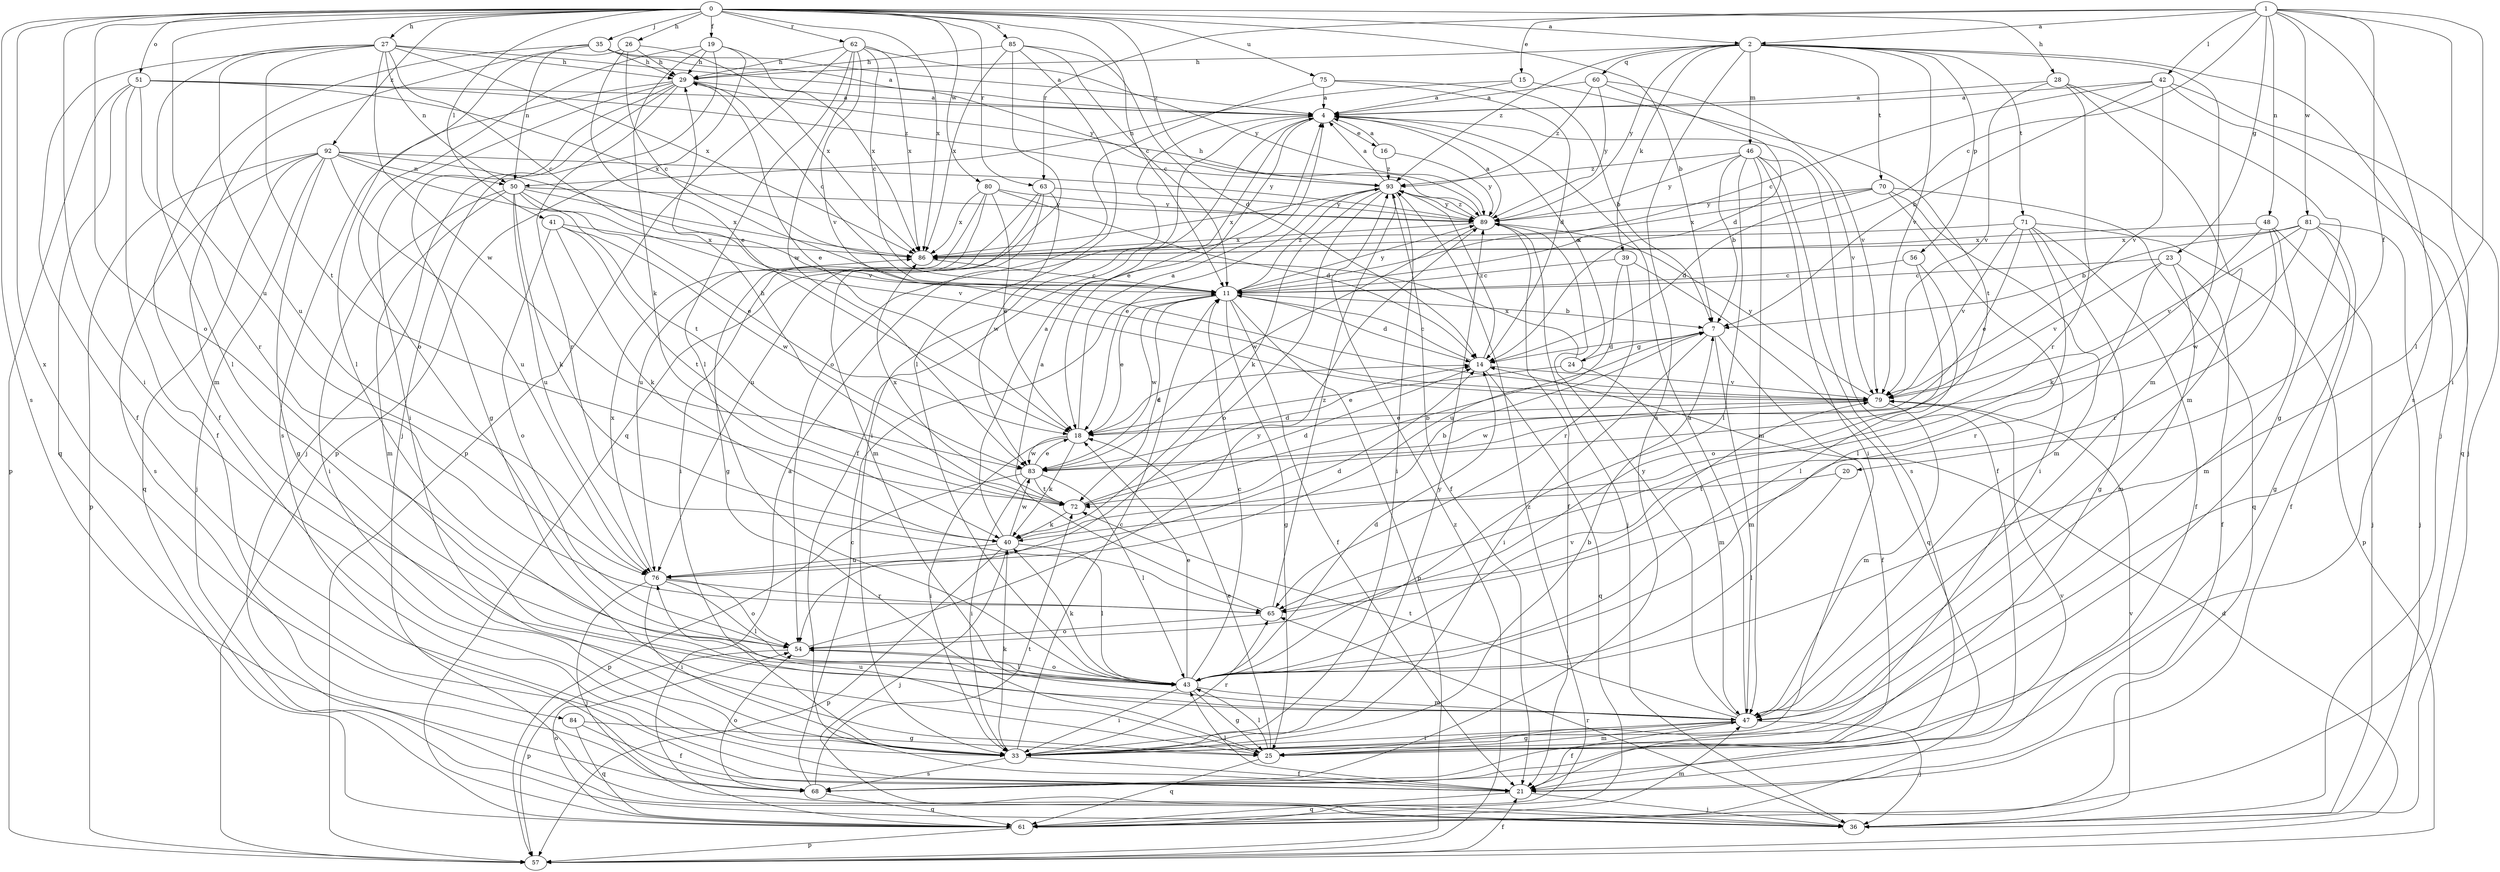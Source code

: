 strict digraph  {
0;
1;
2;
4;
7;
11;
14;
15;
16;
18;
19;
20;
21;
23;
24;
25;
26;
27;
28;
29;
33;
35;
36;
39;
40;
41;
42;
43;
46;
47;
48;
50;
51;
54;
56;
57;
60;
61;
62;
63;
65;
68;
70;
71;
72;
75;
76;
79;
80;
81;
83;
84;
85;
86;
89;
92;
93;
0 -> 2  [label=a];
0 -> 7  [label=b];
0 -> 11  [label=c];
0 -> 19  [label=f];
0 -> 26  [label=h];
0 -> 27  [label=h];
0 -> 28  [label=h];
0 -> 33  [label=i];
0 -> 35  [label=j];
0 -> 41  [label=l];
0 -> 51  [label=o];
0 -> 54  [label=o];
0 -> 62  [label=r];
0 -> 63  [label=r];
0 -> 68  [label=s];
0 -> 75  [label=u];
0 -> 76  [label=u];
0 -> 80  [label=w];
0 -> 84  [label=x];
0 -> 85  [label=x];
0 -> 86  [label=x];
0 -> 92  [label=z];
0 -> 93  [label=z];
1 -> 2  [label=a];
1 -> 11  [label=c];
1 -> 15  [label=e];
1 -> 20  [label=f];
1 -> 23  [label=g];
1 -> 33  [label=i];
1 -> 42  [label=l];
1 -> 43  [label=l];
1 -> 48  [label=n];
1 -> 63  [label=r];
1 -> 68  [label=s];
1 -> 81  [label=w];
2 -> 29  [label=h];
2 -> 36  [label=j];
2 -> 39  [label=k];
2 -> 46  [label=m];
2 -> 47  [label=m];
2 -> 56  [label=p];
2 -> 60  [label=q];
2 -> 68  [label=s];
2 -> 70  [label=t];
2 -> 71  [label=t];
2 -> 79  [label=v];
2 -> 89  [label=y];
2 -> 93  [label=z];
4 -> 16  [label=e];
4 -> 18  [label=e];
4 -> 21  [label=f];
4 -> 33  [label=i];
4 -> 79  [label=v];
7 -> 14  [label=d];
7 -> 21  [label=f];
7 -> 24  [label=g];
7 -> 33  [label=i];
7 -> 47  [label=m];
11 -> 7  [label=b];
11 -> 14  [label=d];
11 -> 18  [label=e];
11 -> 21  [label=f];
11 -> 25  [label=g];
11 -> 57  [label=p];
11 -> 72  [label=t];
11 -> 83  [label=w];
11 -> 89  [label=y];
11 -> 93  [label=z];
14 -> 11  [label=c];
14 -> 61  [label=q];
14 -> 79  [label=v];
14 -> 93  [label=z];
15 -> 4  [label=a];
15 -> 50  [label=n];
15 -> 72  [label=t];
16 -> 4  [label=a];
16 -> 89  [label=y];
16 -> 93  [label=z];
18 -> 4  [label=a];
18 -> 14  [label=d];
18 -> 33  [label=i];
18 -> 40  [label=k];
18 -> 83  [label=w];
19 -> 29  [label=h];
19 -> 36  [label=j];
19 -> 40  [label=k];
19 -> 54  [label=o];
19 -> 57  [label=p];
19 -> 86  [label=x];
20 -> 43  [label=l];
20 -> 72  [label=t];
21 -> 36  [label=j];
21 -> 43  [label=l];
21 -> 61  [label=q];
23 -> 11  [label=c];
23 -> 21  [label=f];
23 -> 47  [label=m];
23 -> 65  [label=r];
23 -> 79  [label=v];
24 -> 4  [label=a];
24 -> 18  [label=e];
24 -> 47  [label=m];
24 -> 86  [label=x];
25 -> 18  [label=e];
25 -> 43  [label=l];
25 -> 47  [label=m];
25 -> 61  [label=q];
25 -> 76  [label=u];
26 -> 11  [label=c];
26 -> 18  [label=e];
26 -> 29  [label=h];
26 -> 43  [label=l];
26 -> 86  [label=x];
27 -> 4  [label=a];
27 -> 11  [label=c];
27 -> 21  [label=f];
27 -> 29  [label=h];
27 -> 43  [label=l];
27 -> 50  [label=n];
27 -> 72  [label=t];
27 -> 76  [label=u];
27 -> 83  [label=w];
27 -> 86  [label=x];
28 -> 4  [label=a];
28 -> 25  [label=g];
28 -> 47  [label=m];
28 -> 65  [label=r];
28 -> 79  [label=v];
29 -> 4  [label=a];
29 -> 11  [label=c];
29 -> 18  [label=e];
29 -> 25  [label=g];
29 -> 33  [label=i];
29 -> 36  [label=j];
29 -> 65  [label=r];
29 -> 68  [label=s];
33 -> 7  [label=b];
33 -> 11  [label=c];
33 -> 21  [label=f];
33 -> 40  [label=k];
33 -> 65  [label=r];
33 -> 68  [label=s];
33 -> 89  [label=y];
35 -> 4  [label=a];
35 -> 21  [label=f];
35 -> 29  [label=h];
35 -> 47  [label=m];
35 -> 50  [label=n];
35 -> 89  [label=y];
36 -> 65  [label=r];
36 -> 79  [label=v];
39 -> 11  [label=c];
39 -> 61  [label=q];
39 -> 65  [label=r];
39 -> 76  [label=u];
40 -> 4  [label=a];
40 -> 7  [label=b];
40 -> 36  [label=j];
40 -> 43  [label=l];
40 -> 57  [label=p];
40 -> 76  [label=u];
40 -> 83  [label=w];
41 -> 40  [label=k];
41 -> 54  [label=o];
41 -> 72  [label=t];
41 -> 83  [label=w];
41 -> 86  [label=x];
42 -> 4  [label=a];
42 -> 7  [label=b];
42 -> 11  [label=c];
42 -> 36  [label=j];
42 -> 61  [label=q];
42 -> 79  [label=v];
43 -> 11  [label=c];
43 -> 14  [label=d];
43 -> 18  [label=e];
43 -> 25  [label=g];
43 -> 33  [label=i];
43 -> 40  [label=k];
43 -> 47  [label=m];
43 -> 54  [label=o];
43 -> 79  [label=v];
46 -> 7  [label=b];
46 -> 21  [label=f];
46 -> 33  [label=i];
46 -> 43  [label=l];
46 -> 47  [label=m];
46 -> 68  [label=s];
46 -> 89  [label=y];
46 -> 93  [label=z];
47 -> 4  [label=a];
47 -> 21  [label=f];
47 -> 25  [label=g];
47 -> 33  [label=i];
47 -> 36  [label=j];
47 -> 72  [label=t];
47 -> 89  [label=y];
48 -> 36  [label=j];
48 -> 40  [label=k];
48 -> 47  [label=m];
48 -> 65  [label=r];
48 -> 86  [label=x];
50 -> 18  [label=e];
50 -> 33  [label=i];
50 -> 40  [label=k];
50 -> 47  [label=m];
50 -> 76  [label=u];
50 -> 79  [label=v];
50 -> 86  [label=x];
50 -> 89  [label=y];
51 -> 4  [label=a];
51 -> 21  [label=f];
51 -> 57  [label=p];
51 -> 61  [label=q];
51 -> 65  [label=r];
51 -> 86  [label=x];
51 -> 93  [label=z];
54 -> 43  [label=l];
54 -> 57  [label=p];
54 -> 89  [label=y];
56 -> 11  [label=c];
56 -> 43  [label=l];
56 -> 54  [label=o];
57 -> 14  [label=d];
57 -> 21  [label=f];
57 -> 93  [label=z];
60 -> 4  [label=a];
60 -> 14  [label=d];
60 -> 79  [label=v];
60 -> 89  [label=y];
60 -> 93  [label=z];
61 -> 4  [label=a];
61 -> 47  [label=m];
61 -> 54  [label=o];
61 -> 57  [label=p];
61 -> 93  [label=z];
62 -> 11  [label=c];
62 -> 29  [label=h];
62 -> 43  [label=l];
62 -> 57  [label=p];
62 -> 79  [label=v];
62 -> 83  [label=w];
62 -> 86  [label=x];
62 -> 89  [label=y];
63 -> 33  [label=i];
63 -> 47  [label=m];
63 -> 76  [label=u];
63 -> 83  [label=w];
63 -> 89  [label=y];
65 -> 4  [label=a];
65 -> 54  [label=o];
65 -> 93  [label=z];
68 -> 11  [label=c];
68 -> 54  [label=o];
68 -> 61  [label=q];
68 -> 72  [label=t];
68 -> 79  [label=v];
70 -> 14  [label=d];
70 -> 33  [label=i];
70 -> 47  [label=m];
70 -> 61  [label=q];
70 -> 86  [label=x];
70 -> 89  [label=y];
71 -> 18  [label=e];
71 -> 21  [label=f];
71 -> 25  [label=g];
71 -> 43  [label=l];
71 -> 57  [label=p];
71 -> 79  [label=v];
71 -> 86  [label=x];
72 -> 7  [label=b];
72 -> 14  [label=d];
72 -> 29  [label=h];
72 -> 40  [label=k];
72 -> 86  [label=x];
75 -> 4  [label=a];
75 -> 7  [label=b];
75 -> 14  [label=d];
75 -> 54  [label=o];
76 -> 14  [label=d];
76 -> 33  [label=i];
76 -> 36  [label=j];
76 -> 43  [label=l];
76 -> 54  [label=o];
76 -> 65  [label=r];
76 -> 86  [label=x];
79 -> 18  [label=e];
79 -> 47  [label=m];
79 -> 83  [label=w];
79 -> 89  [label=y];
80 -> 14  [label=d];
80 -> 18  [label=e];
80 -> 25  [label=g];
80 -> 76  [label=u];
80 -> 86  [label=x];
80 -> 89  [label=y];
81 -> 7  [label=b];
81 -> 21  [label=f];
81 -> 25  [label=g];
81 -> 36  [label=j];
81 -> 79  [label=v];
81 -> 83  [label=w];
81 -> 86  [label=x];
83 -> 14  [label=d];
83 -> 18  [label=e];
83 -> 33  [label=i];
83 -> 43  [label=l];
83 -> 57  [label=p];
83 -> 72  [label=t];
84 -> 21  [label=f];
84 -> 25  [label=g];
84 -> 61  [label=q];
85 -> 11  [label=c];
85 -> 14  [label=d];
85 -> 29  [label=h];
85 -> 43  [label=l];
85 -> 61  [label=q];
85 -> 86  [label=x];
86 -> 11  [label=c];
89 -> 4  [label=a];
89 -> 21  [label=f];
89 -> 29  [label=h];
89 -> 36  [label=j];
89 -> 83  [label=w];
89 -> 86  [label=x];
89 -> 93  [label=z];
92 -> 25  [label=g];
92 -> 36  [label=j];
92 -> 50  [label=n];
92 -> 57  [label=p];
92 -> 61  [label=q];
92 -> 68  [label=s];
92 -> 72  [label=t];
92 -> 76  [label=u];
92 -> 79  [label=v];
92 -> 89  [label=y];
93 -> 4  [label=a];
93 -> 18  [label=e];
93 -> 21  [label=f];
93 -> 33  [label=i];
93 -> 40  [label=k];
93 -> 54  [label=o];
93 -> 86  [label=x];
93 -> 89  [label=y];
}
